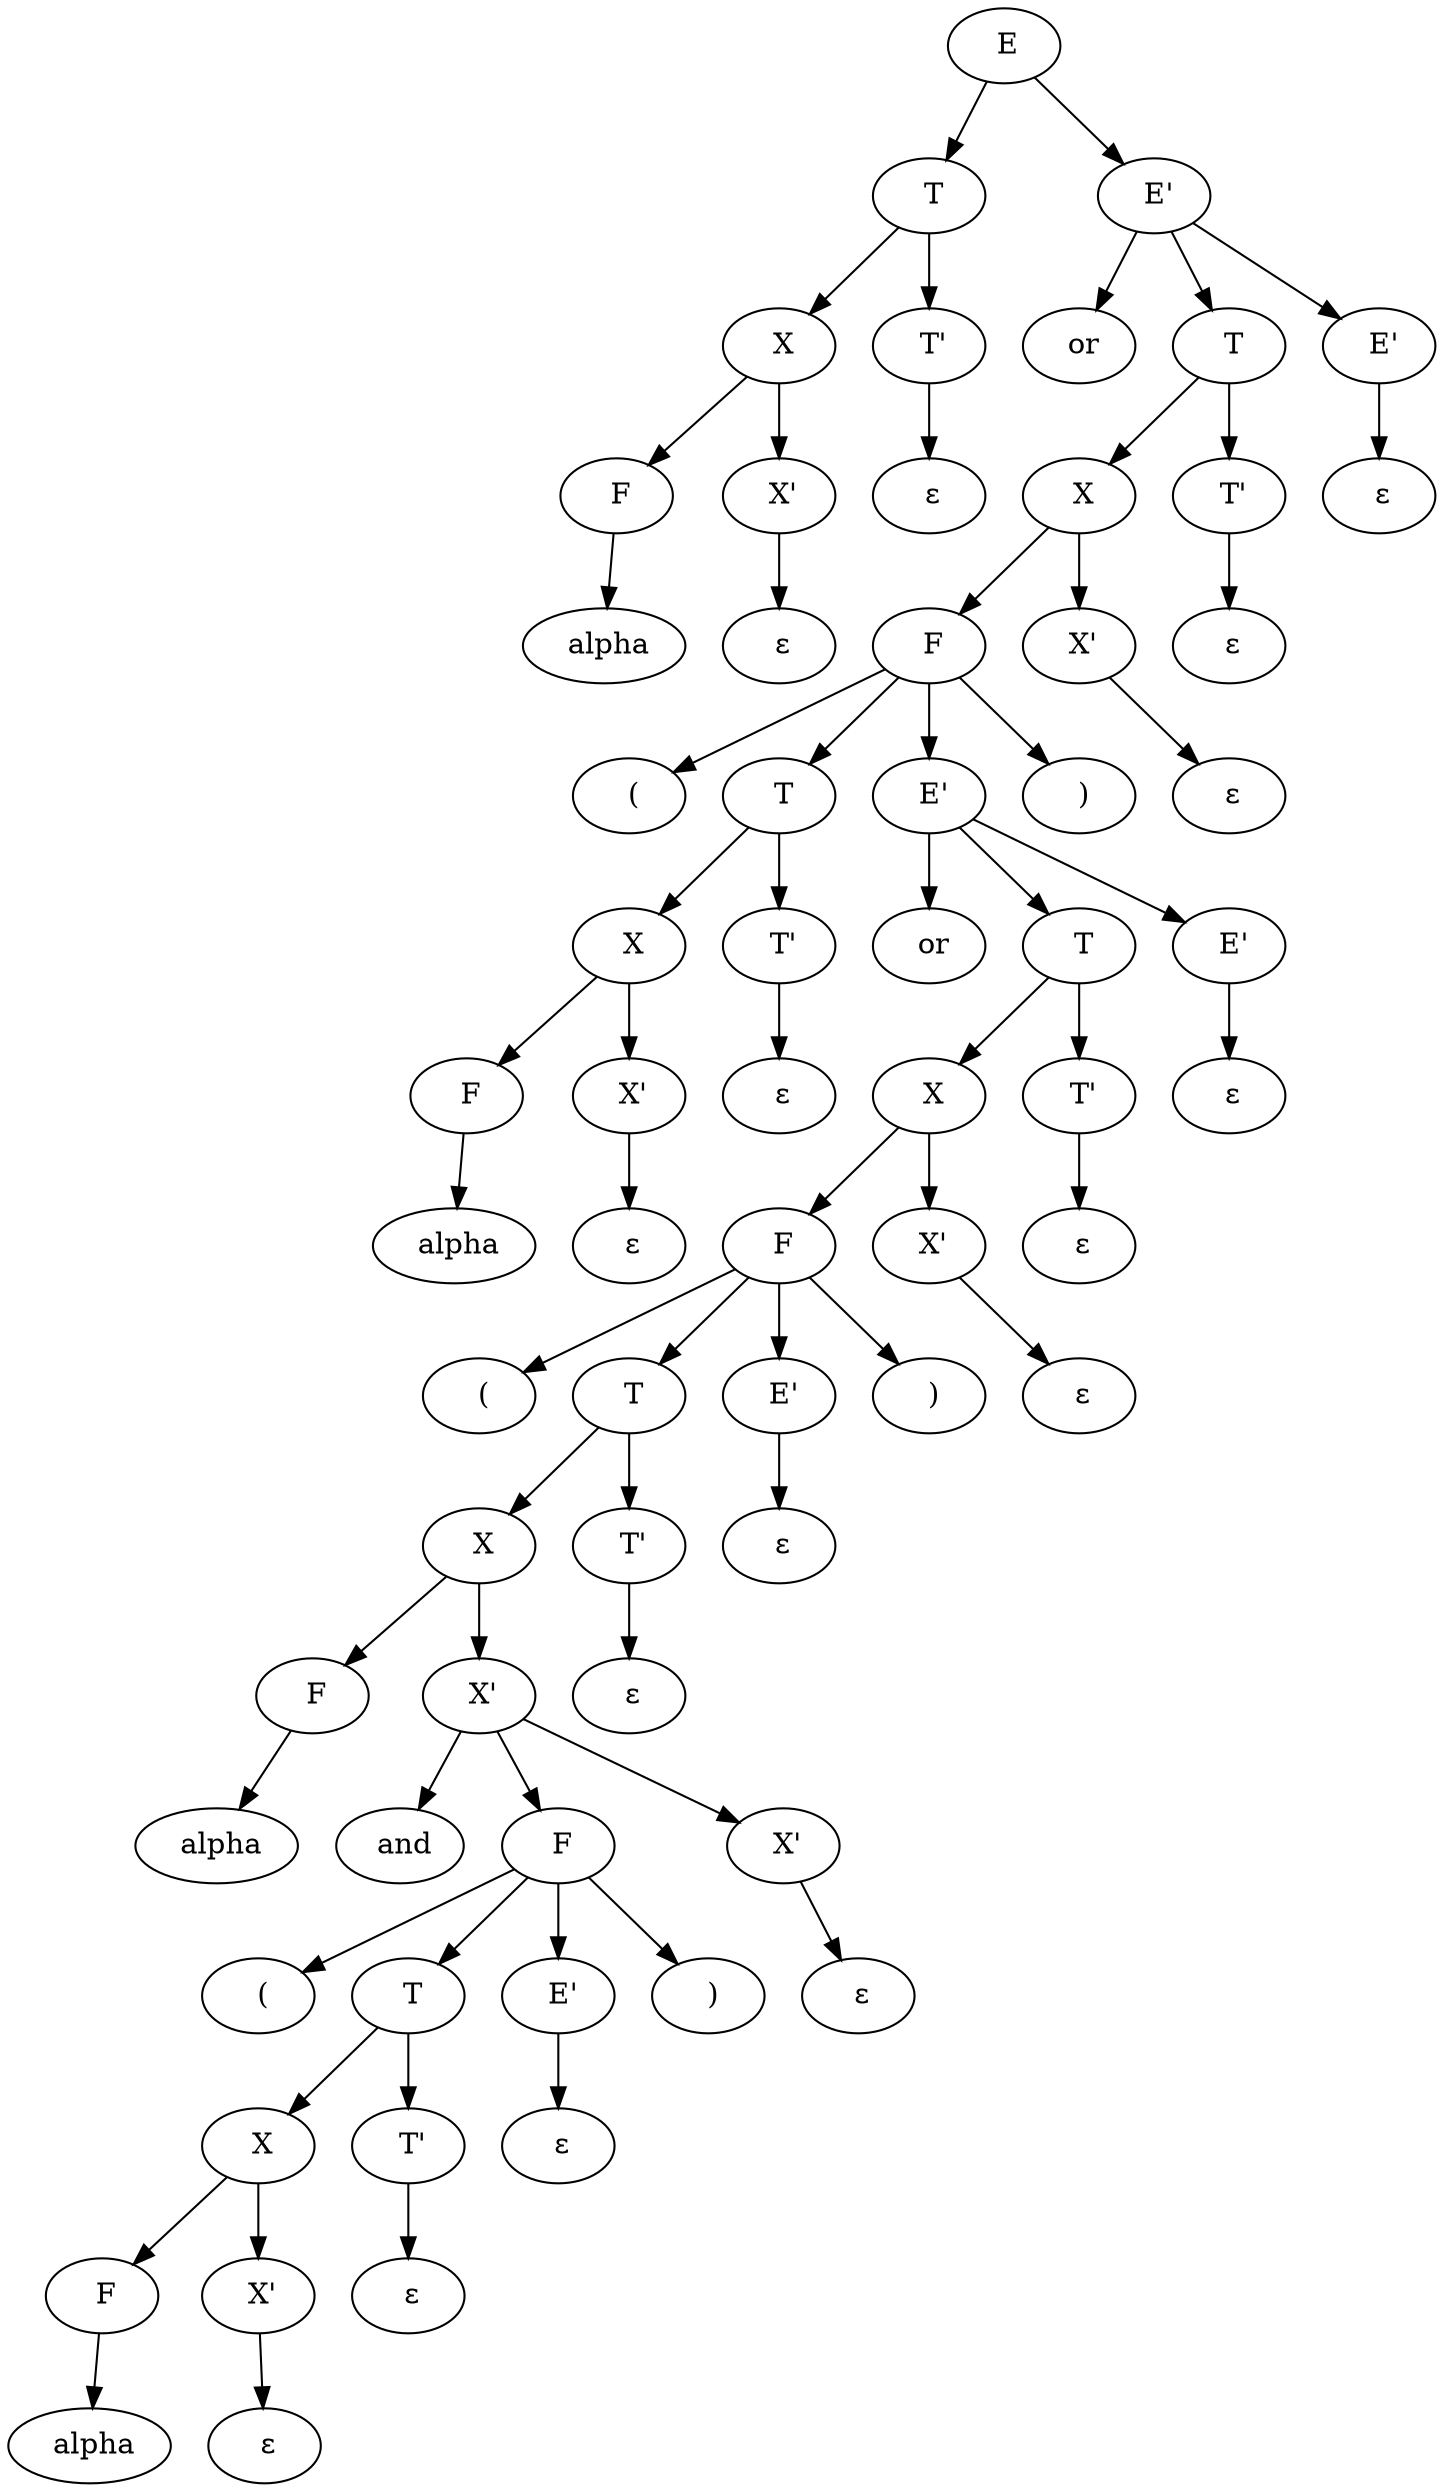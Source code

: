 digraph res{0 [label = " E"]
0->1;
1 [label = " T"]
1->2;
2 [label = " X"]
2->3;
3 [label = " F"]
3->4;
4 [label = " alpha"]
2->5;
5 [label = " X'"]
5->6;
6 [label = " ε"]
1->7;
7 [label = " T'"]
7->8;
8 [label = " ε"]
0->9;
9 [label = " E'"]
9->10;
10 [label = " or"]
9->11;
11 [label = " T"]
11->12;
12 [label = " X"]
12->13;
13 [label = " F"]
13->14;
14 [label = " ("]
13->15;
15 [label = " T"]
15->16;
16 [label = " X"]
16->17;
17 [label = " F"]
17->18;
18 [label = " alpha"]
16->19;
19 [label = " X'"]
19->20;
20 [label = " ε"]
15->21;
21 [label = " T'"]
21->22;
22 [label = " ε"]
13->23;
23 [label = " E'"]
23->24;
24 [label = " or"]
23->25;
25 [label = " T"]
25->26;
26 [label = " X"]
26->27;
27 [label = " F"]
27->28;
28 [label = " ("]
27->29;
29 [label = " T"]
29->30;
30 [label = " X"]
30->31;
31 [label = " F"]
31->32;
32 [label = " alpha"]
30->33;
33 [label = " X'"]
33->34;
34 [label = " and"]
33->35;
35 [label = " F"]
35->36;
36 [label = " ("]
35->37;
37 [label = " T"]
37->38;
38 [label = " X"]
38->39;
39 [label = " F"]
39->40;
40 [label = " alpha"]
38->41;
41 [label = " X'"]
41->42;
42 [label = " ε"]
37->43;
43 [label = " T'"]
43->44;
44 [label = " ε"]
35->45;
45 [label = " E'"]
45->46;
46 [label = " ε"]
35->47;
47 [label = " )"]
33->48;
48 [label = " X'"]
48->49;
49 [label = " ε"]
29->50;
50 [label = " T'"]
50->51;
51 [label = " ε"]
27->52;
52 [label = " E'"]
52->53;
53 [label = " ε"]
27->54;
54 [label = " )"]
26->55;
55 [label = " X'"]
55->56;
56 [label = " ε"]
25->57;
57 [label = " T'"]
57->58;
58 [label = " ε"]
23->59;
59 [label = " E'"]
59->60;
60 [label = " ε"]
13->61;
61 [label = " )"]
12->62;
62 [label = " X'"]
62->63;
63 [label = " ε"]
11->64;
64 [label = " T'"]
64->65;
65 [label = " ε"]
9->66;
66 [label = " E'"]
66->67;
67 [label = " ε"]
}